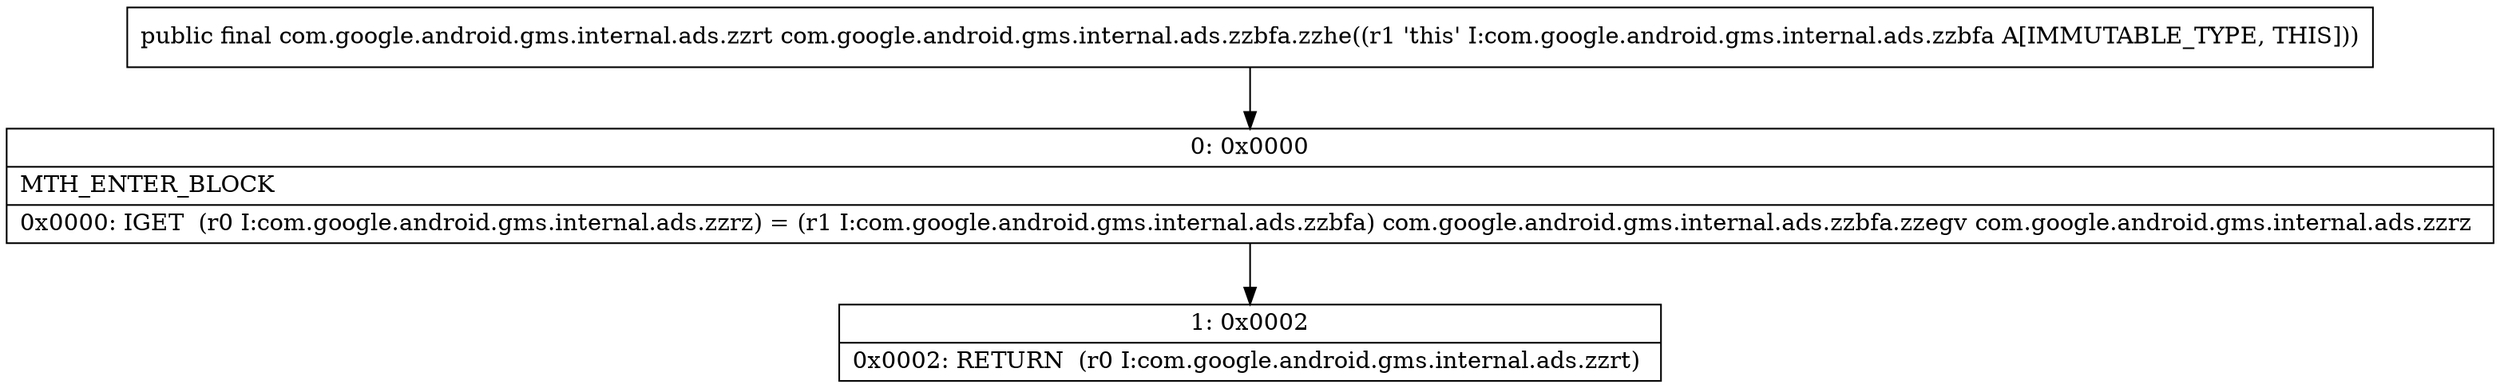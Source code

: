 digraph "CFG forcom.google.android.gms.internal.ads.zzbfa.zzhe()Lcom\/google\/android\/gms\/internal\/ads\/zzrt;" {
Node_0 [shape=record,label="{0\:\ 0x0000|MTH_ENTER_BLOCK\l|0x0000: IGET  (r0 I:com.google.android.gms.internal.ads.zzrz) = (r1 I:com.google.android.gms.internal.ads.zzbfa) com.google.android.gms.internal.ads.zzbfa.zzegv com.google.android.gms.internal.ads.zzrz \l}"];
Node_1 [shape=record,label="{1\:\ 0x0002|0x0002: RETURN  (r0 I:com.google.android.gms.internal.ads.zzrt) \l}"];
MethodNode[shape=record,label="{public final com.google.android.gms.internal.ads.zzrt com.google.android.gms.internal.ads.zzbfa.zzhe((r1 'this' I:com.google.android.gms.internal.ads.zzbfa A[IMMUTABLE_TYPE, THIS])) }"];
MethodNode -> Node_0;
Node_0 -> Node_1;
}

